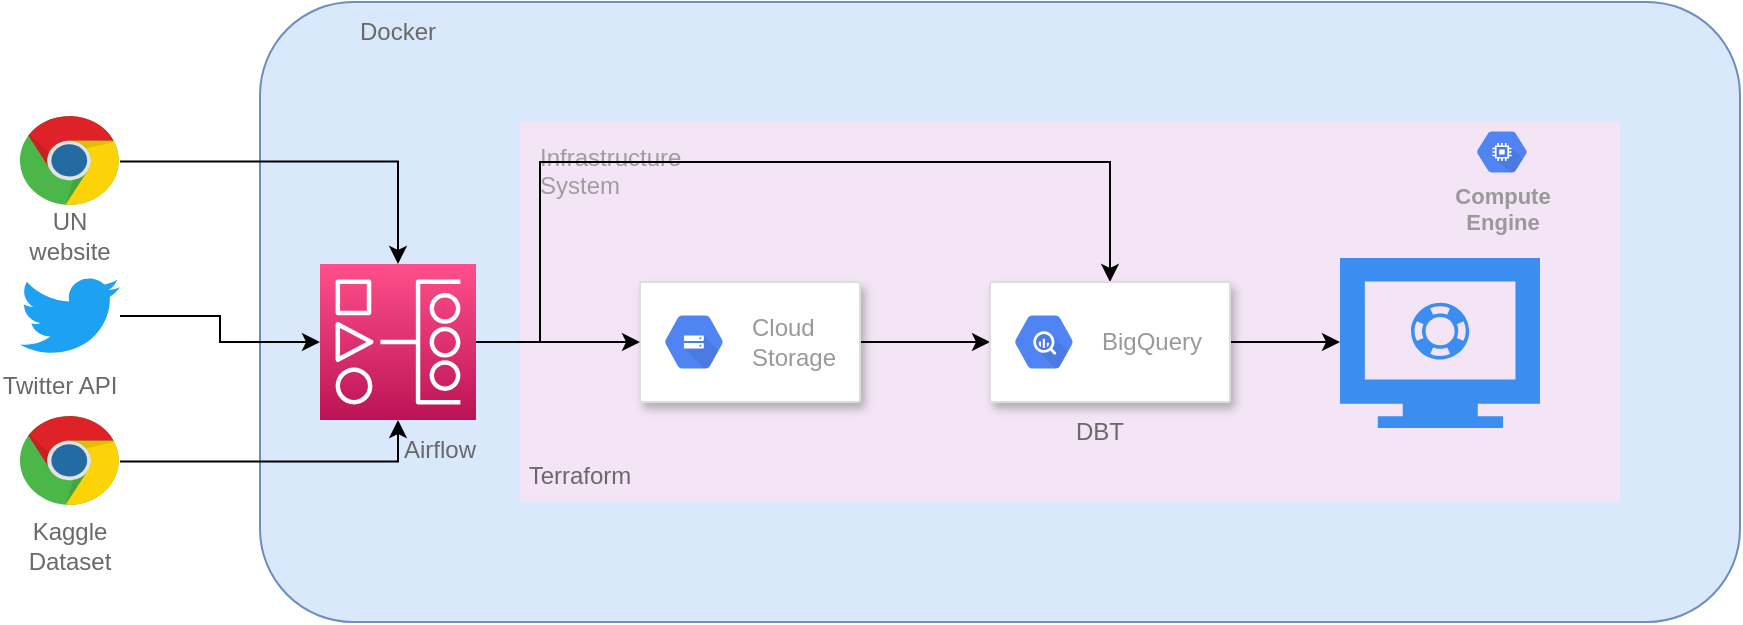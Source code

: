 <mxfile version="17.1.4" type="github">
  <diagram id="8_nz-I3cQ-yNufGTRyOi" name="Zoomcamp-project">
    <mxGraphModel dx="2272" dy="762" grid="1" gridSize="10" guides="1" tooltips="1" connect="1" arrows="1" fold="1" page="1" pageScale="1" pageWidth="850" pageHeight="1100" math="0" shadow="0">
      <root>
        <mxCell id="0" />
        <mxCell id="1" parent="0" />
        <mxCell id="GH9jf21yTLo1oDKEZ-Ji-41" value="" style="rounded=1;whiteSpace=wrap;html=1;fillColor=#dae8fc;strokeColor=#6c8ebf;" parent="1" vertex="1">
          <mxGeometry y="120" width="740" height="310" as="geometry" />
        </mxCell>
        <mxCell id="GH9jf21yTLo1oDKEZ-Ji-34" value="Infrastructure&#xa;System" style="sketch=0;points=[[0,0,0],[0.25,0,0],[0.5,0,0],[0.75,0,0],[1,0,0],[1,0.25,0],[1,0.5,0],[1,0.75,0],[1,1,0],[0.75,1,0],[0.5,1,0],[0.25,1,0],[0,1,0],[0,0.75,0],[0,0.5,0],[0,0.25,0]];rounded=1;absoluteArcSize=1;arcSize=2;html=1;strokeColor=none;gradientColor=none;shadow=0;dashed=0;fontSize=12;fontColor=#9E9E9E;align=left;verticalAlign=top;spacing=10;spacingTop=-4;fillColor=#F3E5F5;" parent="1" vertex="1">
          <mxGeometry x="130" y="180" width="550" height="190" as="geometry" />
        </mxCell>
        <mxCell id="GH9jf21yTLo1oDKEZ-Ji-6" style="edgeStyle=orthogonalEdgeStyle;rounded=0;orthogonalLoop=1;jettySize=auto;html=1;entryX=0;entryY=0.5;entryDx=0;entryDy=0;" parent="1" edge="1">
          <mxGeometry relative="1" as="geometry">
            <mxPoint x="300" y="290" as="sourcePoint" />
            <mxPoint x="365" y="290" as="targetPoint" />
          </mxGeometry>
        </mxCell>
        <mxCell id="GH9jf21yTLo1oDKEZ-Ji-7" style="edgeStyle=orthogonalEdgeStyle;rounded=0;orthogonalLoop=1;jettySize=auto;html=1;entryX=0;entryY=0.5;entryDx=0;entryDy=0;" parent="1" edge="1">
          <mxGeometry relative="1" as="geometry">
            <mxPoint x="485" y="290" as="sourcePoint" />
            <mxPoint x="540" y="290" as="targetPoint" />
          </mxGeometry>
        </mxCell>
        <mxCell id="GH9jf21yTLo1oDKEZ-Ji-11" style="edgeStyle=orthogonalEdgeStyle;rounded=0;orthogonalLoop=1;jettySize=auto;html=1;entryX=0.5;entryY=0;entryDx=0;entryDy=0;" parent="1" edge="1">
          <mxGeometry relative="1" as="geometry">
            <mxPoint x="120" y="290" as="sourcePoint" />
            <mxPoint x="425" y="260" as="targetPoint" />
            <Array as="points">
              <mxPoint x="140" y="290" />
              <mxPoint x="140" y="200" />
              <mxPoint x="425" y="200" />
            </Array>
          </mxGeometry>
        </mxCell>
        <mxCell id="GH9jf21yTLo1oDKEZ-Ji-37" style="edgeStyle=orthogonalEdgeStyle;rounded=0;orthogonalLoop=1;jettySize=auto;html=1;entryX=0;entryY=0.5;entryDx=0;entryDy=0;entryPerimeter=0;" parent="1" source="GH9jf21yTLo1oDKEZ-Ji-18" target="GH9jf21yTLo1oDKEZ-Ji-42" edge="1">
          <mxGeometry relative="1" as="geometry">
            <mxPoint y="290" as="targetPoint" />
          </mxGeometry>
        </mxCell>
        <mxCell id="GH9jf21yTLo1oDKEZ-Ji-18" value="" style="dashed=0;outlineConnect=0;html=1;align=center;labelPosition=center;verticalLabelPosition=bottom;verticalAlign=top;shape=mxgraph.weblogos.twitter;fillColor=#1DA1F2;strokeColor=none" parent="1" vertex="1">
          <mxGeometry x="-120" y="257" width="50" height="40" as="geometry" />
        </mxCell>
        <mxCell id="GH9jf21yTLo1oDKEZ-Ji-40" style="edgeStyle=orthogonalEdgeStyle;rounded=0;orthogonalLoop=1;jettySize=auto;html=1;entryX=0.5;entryY=0;entryDx=0;entryDy=0;entryPerimeter=0;" parent="1" source="GH9jf21yTLo1oDKEZ-Ji-19" target="GH9jf21yTLo1oDKEZ-Ji-42" edge="1">
          <mxGeometry relative="1" as="geometry">
            <mxPoint x="60" y="260" as="targetPoint" />
          </mxGeometry>
        </mxCell>
        <mxCell id="GH9jf21yTLo1oDKEZ-Ji-19" value="" style="dashed=0;outlineConnect=0;html=1;align=center;labelPosition=center;verticalLabelPosition=bottom;verticalAlign=top;shape=mxgraph.weblogos.chrome" parent="1" vertex="1">
          <mxGeometry x="-120" y="177" width="50" height="45.4" as="geometry" />
        </mxCell>
        <mxCell id="GH9jf21yTLo1oDKEZ-Ji-38" style="edgeStyle=orthogonalEdgeStyle;rounded=0;orthogonalLoop=1;jettySize=auto;html=1;entryX=0.5;entryY=1;entryDx=0;entryDy=0;entryPerimeter=0;" parent="1" source="GH9jf21yTLo1oDKEZ-Ji-21" target="GH9jf21yTLo1oDKEZ-Ji-42" edge="1">
          <mxGeometry relative="1" as="geometry">
            <mxPoint x="60" y="320" as="targetPoint" />
          </mxGeometry>
        </mxCell>
        <mxCell id="GH9jf21yTLo1oDKEZ-Ji-21" value="" style="dashed=0;outlineConnect=0;html=1;align=center;labelPosition=center;verticalLabelPosition=bottom;verticalAlign=top;shape=mxgraph.weblogos.chrome" parent="1" vertex="1">
          <mxGeometry x="-120" y="327" width="50" height="45.4" as="geometry" />
        </mxCell>
        <mxCell id="GH9jf21yTLo1oDKEZ-Ji-28" value="" style="strokeColor=#dddddd;shadow=1;strokeWidth=1;rounded=1;absoluteArcSize=1;arcSize=2;" parent="1" vertex="1">
          <mxGeometry x="190" y="260" width="110" height="60" as="geometry" />
        </mxCell>
        <mxCell id="GH9jf21yTLo1oDKEZ-Ji-29" value="Cloud&#xa;Storage" style="sketch=0;dashed=0;connectable=0;html=1;fillColor=#5184F3;strokeColor=none;shape=mxgraph.gcp2.hexIcon;prIcon=cloud_storage;part=1;labelPosition=right;verticalLabelPosition=middle;align=left;verticalAlign=middle;spacingLeft=5;fontColor=#999999;fontSize=12;" parent="GH9jf21yTLo1oDKEZ-Ji-28" vertex="1">
          <mxGeometry y="0.5" width="44" height="39" relative="1" as="geometry">
            <mxPoint x="5" y="-19.5" as="offset" />
          </mxGeometry>
        </mxCell>
        <mxCell id="GH9jf21yTLo1oDKEZ-Ji-30" value="Compute&#xa;Engine" style="sketch=0;html=1;fillColor=#5184F3;strokeColor=none;verticalAlign=top;labelPosition=center;verticalLabelPosition=bottom;align=center;spacingTop=-6;fontSize=11;fontStyle=1;fontColor=#999999;shape=mxgraph.gcp2.hexIcon;prIcon=compute_engine" parent="1" vertex="1">
          <mxGeometry x="602" y="180" width="38" height="30" as="geometry" />
        </mxCell>
        <mxCell id="GH9jf21yTLo1oDKEZ-Ji-32" value="" style="strokeColor=#dddddd;shadow=1;strokeWidth=1;rounded=1;absoluteArcSize=1;arcSize=2;" parent="1" vertex="1">
          <mxGeometry x="365" y="260" width="120" height="60" as="geometry" />
        </mxCell>
        <mxCell id="GH9jf21yTLo1oDKEZ-Ji-33" value="BigQuery" style="sketch=0;dashed=0;connectable=0;html=1;fillColor=#5184F3;strokeColor=none;shape=mxgraph.gcp2.hexIcon;prIcon=bigquery;part=1;labelPosition=right;verticalLabelPosition=middle;align=left;verticalAlign=middle;spacingLeft=5;fontColor=#999999;fontSize=12;" parent="GH9jf21yTLo1oDKEZ-Ji-32" vertex="1">
          <mxGeometry y="0.5" width="44" height="39" relative="1" as="geometry">
            <mxPoint x="5" y="-19.5" as="offset" />
          </mxGeometry>
        </mxCell>
        <mxCell id="GH9jf21yTLo1oDKEZ-Ji-35" value="" style="sketch=0;html=1;aspect=fixed;strokeColor=none;shadow=0;align=center;verticalAlign=top;fillColor=#3B8DF1;shape=mxgraph.gcp2.monitor" parent="1" vertex="1">
          <mxGeometry x="540" y="248" width="100" height="85" as="geometry" />
        </mxCell>
        <mxCell id="GH9jf21yTLo1oDKEZ-Ji-44" value="" style="edgeStyle=orthogonalEdgeStyle;rounded=0;orthogonalLoop=1;jettySize=auto;html=1;" parent="1" source="GH9jf21yTLo1oDKEZ-Ji-42" target="GH9jf21yTLo1oDKEZ-Ji-28" edge="1">
          <mxGeometry relative="1" as="geometry" />
        </mxCell>
        <mxCell id="GH9jf21yTLo1oDKEZ-Ji-42" value="" style="sketch=0;points=[[0,0,0],[0.25,0,0],[0.5,0,0],[0.75,0,0],[1,0,0],[0,1,0],[0.25,1,0],[0.5,1,0],[0.75,1,0],[1,1,0],[0,0.25,0],[0,0.5,0],[0,0.75,0],[1,0.25,0],[1,0.5,0],[1,0.75,0]];outlineConnect=0;fontColor=#232F3E;gradientColor=#FF4F8B;gradientDirection=north;fillColor=#BC1356;strokeColor=#ffffff;dashed=0;verticalLabelPosition=bottom;verticalAlign=top;align=center;html=1;fontSize=12;fontStyle=0;aspect=fixed;shape=mxgraph.aws4.resourceIcon;resIcon=mxgraph.aws4.managed_workflows_for_apache_airflow;" parent="1" vertex="1">
          <mxGeometry x="30" y="251" width="78" height="78" as="geometry" />
        </mxCell>
        <mxCell id="GH9jf21yTLo1oDKEZ-Ji-45" value="&lt;font color=&quot;#696969&quot;&gt;Docker&lt;/font&gt;" style="text;html=1;strokeColor=none;fillColor=none;align=center;verticalAlign=middle;whiteSpace=wrap;rounded=0;" parent="1" vertex="1">
          <mxGeometry x="39" y="120" width="60" height="30" as="geometry" />
        </mxCell>
        <mxCell id="GH9jf21yTLo1oDKEZ-Ji-46" value="&lt;font color=&quot;#696969&quot;&gt;Airflow&lt;/font&gt;" style="text;html=1;strokeColor=none;fillColor=none;align=center;verticalAlign=middle;whiteSpace=wrap;rounded=0;" parent="1" vertex="1">
          <mxGeometry x="60" y="329" width="60" height="30" as="geometry" />
        </mxCell>
        <mxCell id="GH9jf21yTLo1oDKEZ-Ji-47" value="&lt;font color=&quot;#696969&quot;&gt;Kaggle Dataset&lt;/font&gt;" style="text;html=1;strokeColor=none;fillColor=none;align=center;verticalAlign=middle;whiteSpace=wrap;rounded=0;" parent="1" vertex="1">
          <mxGeometry x="-125" y="377" width="60" height="30" as="geometry" />
        </mxCell>
        <mxCell id="GH9jf21yTLo1oDKEZ-Ji-48" value="&lt;font color=&quot;#696969&quot;&gt;Twitter API&lt;/font&gt;" style="text;html=1;strokeColor=none;fillColor=none;align=center;verticalAlign=middle;whiteSpace=wrap;rounded=0;" parent="1" vertex="1">
          <mxGeometry x="-130" y="297" width="60" height="30" as="geometry" />
        </mxCell>
        <mxCell id="GH9jf21yTLo1oDKEZ-Ji-49" value="&lt;font color=&quot;#696969&quot;&gt;UN website&lt;/font&gt;" style="text;html=1;strokeColor=none;fillColor=none;align=center;verticalAlign=middle;whiteSpace=wrap;rounded=0;" parent="1" vertex="1">
          <mxGeometry x="-125" y="222.4" width="60" height="30" as="geometry" />
        </mxCell>
        <mxCell id="By1BmkhzJDBf0mHJat_Z-1" value="&lt;font color=&quot;#696969&quot;&gt;Terraform&lt;/font&gt;" style="text;html=1;strokeColor=none;fillColor=none;align=center;verticalAlign=middle;whiteSpace=wrap;rounded=0;" vertex="1" parent="1">
          <mxGeometry x="130" y="342.4" width="60" height="30" as="geometry" />
        </mxCell>
        <mxCell id="By1BmkhzJDBf0mHJat_Z-2" value="&lt;font color=&quot;#696969&quot;&gt;DBT&lt;/font&gt;" style="text;html=1;strokeColor=none;fillColor=none;align=center;verticalAlign=middle;whiteSpace=wrap;rounded=0;" vertex="1" parent="1">
          <mxGeometry x="390" y="320" width="60" height="30" as="geometry" />
        </mxCell>
      </root>
    </mxGraphModel>
  </diagram>
</mxfile>
